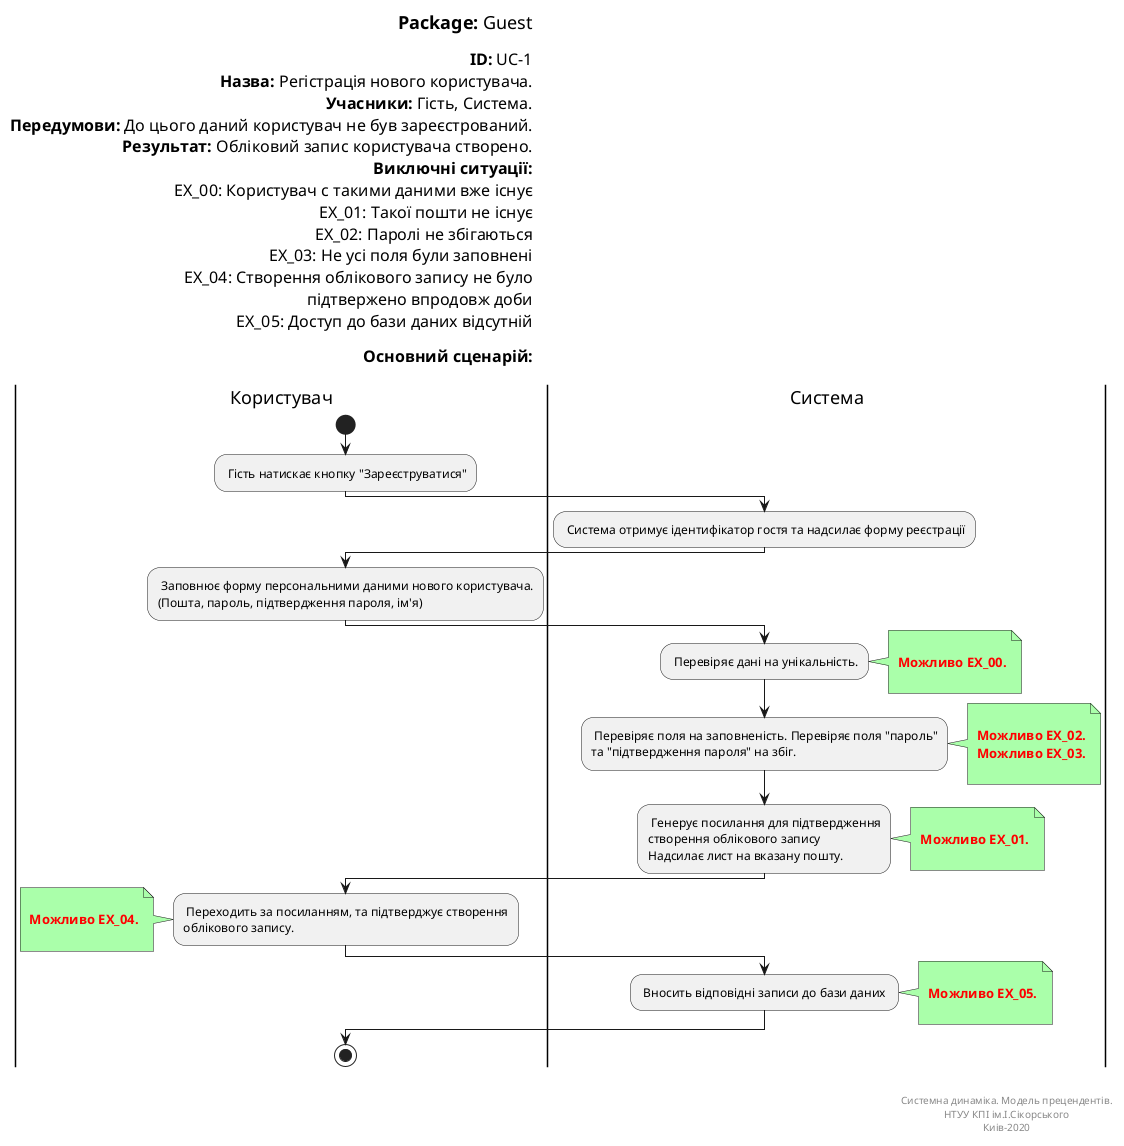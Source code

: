 @startuml userRegistration

left header
<font color=000 size=18><b>Package:</b> Guest

<font color=000 size=16><b>ID:</b> UC-1
<font color=000 size=16><b>Назва:</b> Регістрація нового користувача.
<font color=000 size=16><b>Учасники:</b> Гість, Система.
<font color=000 size=16><b>Передумови:</b> До цього даний користувач не був зареєстрований.
<font color=000 size=16><b>Результат:</b> Обліковий запис користувача створено.
<font color=000 size=16><b>Виключні ситуації:</b>
<font color=000 size=16> EX_00: Користувач с такими даними вже існує
<font color=000 size=16> EX_01: Такої пошти не існує
<font color=000 size=16> EX_02: Паролі не збігаються
<font color=000 size=16> EX_03: Не усі поля були заповнені
<font color=000 size=16> EX_04: Створення облікового запису не було 
<font color=000 size=16>               підтвержено впродовж доби 
<font color=000 size=16> EX_05: Доступ до бази даних відсутній

<font color=000 size=16><b>Основний сценарій:</b>

end header

|Користувач|
start
: Гість натискає кнопку "Зареєструватися";
|Система|
: Система отримує ідентифікатор гостя та надсилає форму реєстрації;

|Користувач|

: Заповнює форму персональними даними нового користувача.
(Пошта, пароль, підтвердження пароля, ім'я) ;

|Система|

: Перевіряє дані на унікальність.;
note right #aaffaa

<font color=red><b> Можливо EX_00.

end note

: Перевіряє поля на заповненість. Перевіряє поля "пароль" 
та "підтвердження пароля" на збіг. ;

note right #aaffaa

<font color=red><b> Можливо EX_02.
<font color=red><b> Можливо EX_03.

end note

: Генерує посилання для підтвердження 
створення облікового запису
Надсилає лист на вказану пошту.;
note right #aaffaa

<font color=red><b> Можливо EX_01.

end note

|Користувач|

: Переходить за посиланням, та підтверджує створення
облікового запису. ;

note left #aaffaa

<font color=red><b> Можливо EX_04.

end note


|Система|

: Вносить відповідні записи до бази даних ;
note right #aaffaa

<font color=red><b> Можливо EX_05.

end note
|Користувач|
stop;

right footer


Системна динаміка. Модель прецендентів.
НТУУ КПІ ім.І.Сікорського
Киів-2020
end footer

@enduml
